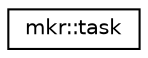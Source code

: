 digraph "Graphical Class Hierarchy"
{
 // LATEX_PDF_SIZE
  edge [fontname="Helvetica",fontsize="10",labelfontname="Helvetica",labelfontsize="10"];
  node [fontname="Helvetica",fontsize="10",shape=record];
  rankdir="LR";
  Node0 [label="mkr::task",height=0.2,width=0.4,color="black", fillcolor="white", style="filled",URL="$classmkr_1_1task.html",tooltip=" "];
}
